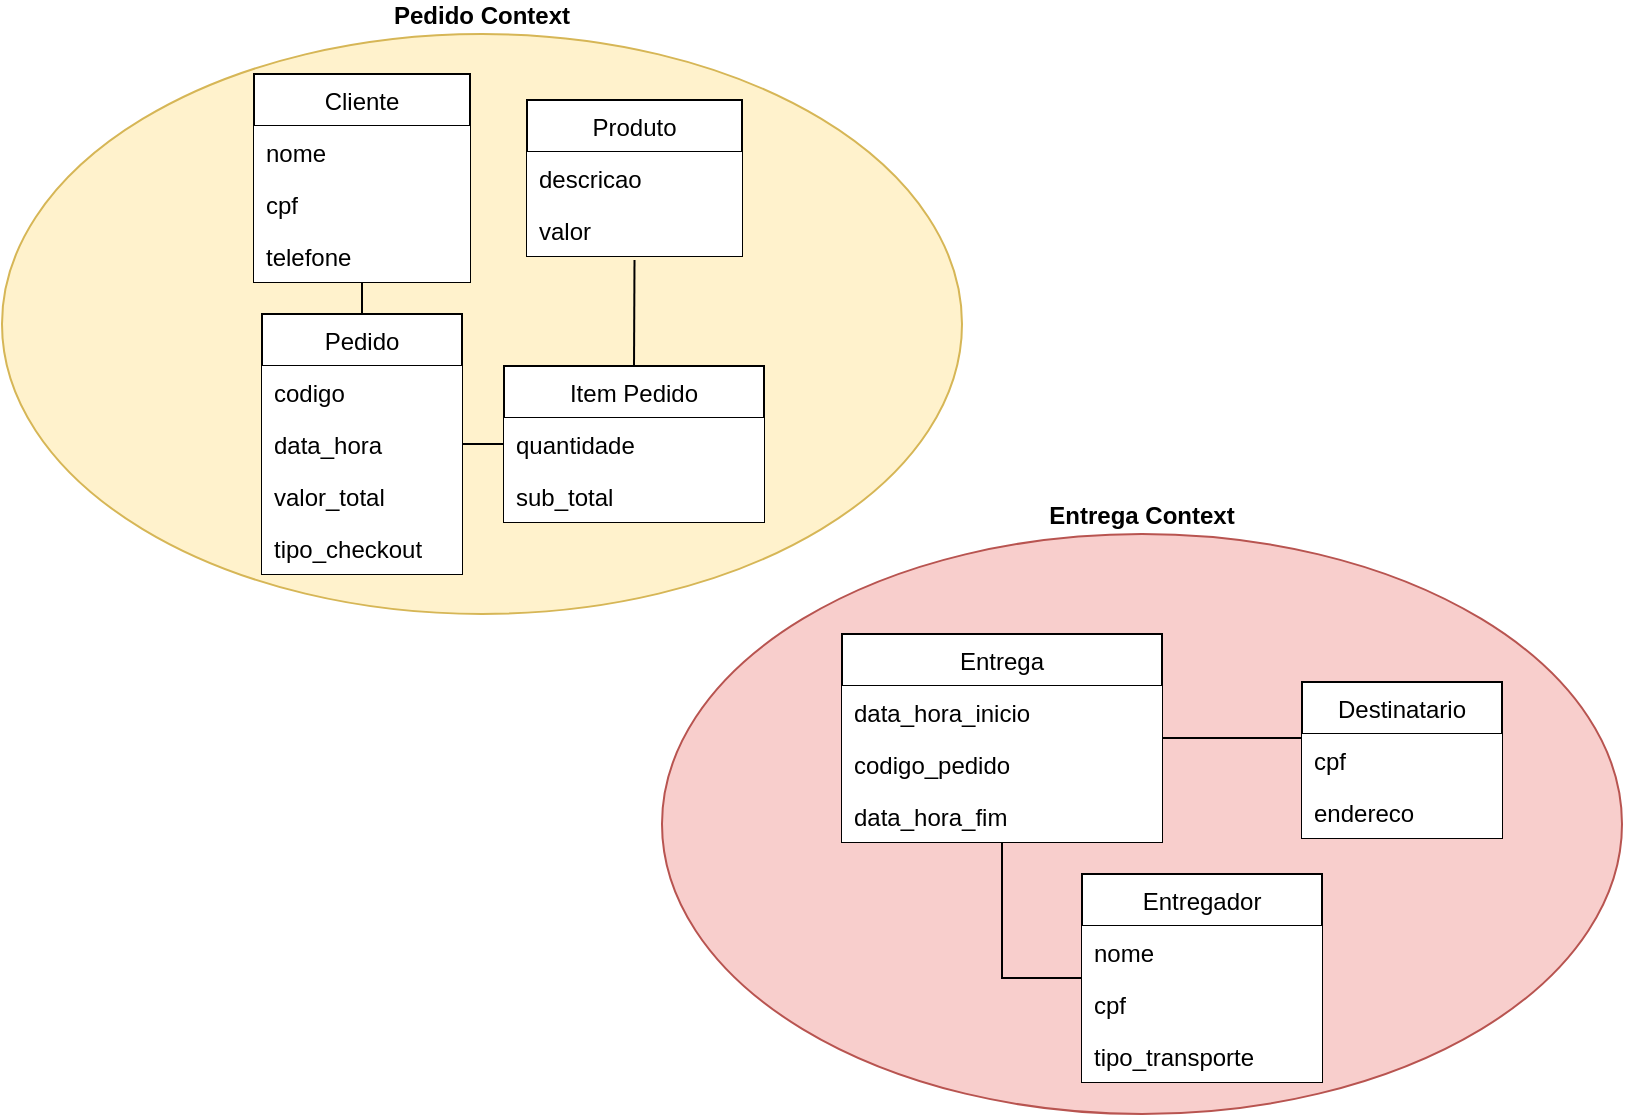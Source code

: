 <mxfile version="14.9.3" type="github">
  <diagram id="qcqPcz8LdrNDXaNSJcfC" name="Page-1">
    <mxGraphModel dx="1422" dy="774" grid="1" gridSize="10" guides="1" tooltips="1" connect="1" arrows="1" fold="1" page="1" pageScale="1" pageWidth="850" pageHeight="1100" math="0" shadow="0">
      <root>
        <mxCell id="0" />
        <mxCell id="1" parent="0" />
        <mxCell id="J9RusMExjl6bTPECqHxw-5" value="&lt;b&gt;Pedido Context&lt;/b&gt;" style="ellipse;whiteSpace=wrap;html=1;labelPosition=center;verticalLabelPosition=top;align=center;verticalAlign=bottom;fillColor=#fff2cc;strokeColor=#d6b656;" parent="1" vertex="1">
          <mxGeometry x="40" y="210" width="480" height="290" as="geometry" />
        </mxCell>
        <mxCell id="J9RusMExjl6bTPECqHxw-8" value="&lt;b&gt;Entrega Context&lt;/b&gt;" style="ellipse;whiteSpace=wrap;html=1;labelPosition=center;verticalLabelPosition=top;align=center;verticalAlign=bottom;fillColor=#f8cecc;strokeColor=#b85450;" parent="1" vertex="1">
          <mxGeometry x="370" y="460" width="480" height="290" as="geometry" />
        </mxCell>
        <mxCell id="J9RusMExjl6bTPECqHxw-12" value="Cliente" style="swimlane;fontStyle=0;childLayout=stackLayout;horizontal=1;startSize=26;horizontalStack=0;resizeParent=1;resizeParentMax=0;resizeLast=0;collapsible=1;marginBottom=0;" parent="1" vertex="1">
          <mxGeometry x="166" y="230" width="108" height="104" as="geometry" />
        </mxCell>
        <mxCell id="J9RusMExjl6bTPECqHxw-13" value="nome" style="text;strokeColor=none;align=left;verticalAlign=top;spacingLeft=4;spacingRight=4;overflow=hidden;rotatable=0;points=[[0,0.5],[1,0.5]];portConstraint=eastwest;fillColor=#ffffff;" parent="J9RusMExjl6bTPECqHxw-12" vertex="1">
          <mxGeometry y="26" width="108" height="26" as="geometry" />
        </mxCell>
        <mxCell id="J9RusMExjl6bTPECqHxw-14" value="cpf" style="text;strokeColor=none;align=left;verticalAlign=top;spacingLeft=4;spacingRight=4;overflow=hidden;rotatable=0;points=[[0,0.5],[1,0.5]];portConstraint=eastwest;fillColor=#ffffff;" parent="J9RusMExjl6bTPECqHxw-12" vertex="1">
          <mxGeometry y="52" width="108" height="26" as="geometry" />
        </mxCell>
        <mxCell id="J9RusMExjl6bTPECqHxw-15" value="telefone" style="text;strokeColor=none;align=left;verticalAlign=top;spacingLeft=4;spacingRight=4;overflow=hidden;rotatable=0;points=[[0,0.5],[1,0.5]];portConstraint=eastwest;fillColor=#ffffff;" parent="J9RusMExjl6bTPECqHxw-12" vertex="1">
          <mxGeometry y="78" width="108" height="26" as="geometry" />
        </mxCell>
        <mxCell id="J9RusMExjl6bTPECqHxw-16" value="Produto" style="swimlane;fontStyle=0;childLayout=stackLayout;horizontal=1;startSize=26;horizontalStack=0;resizeParent=1;resizeParentMax=0;resizeLast=0;collapsible=1;marginBottom=0;" parent="1" vertex="1">
          <mxGeometry x="302.5" y="243" width="107.5" height="78" as="geometry" />
        </mxCell>
        <mxCell id="J9RusMExjl6bTPECqHxw-17" value="descricao" style="text;strokeColor=none;align=left;verticalAlign=top;spacingLeft=4;spacingRight=4;overflow=hidden;rotatable=0;points=[[0,0.5],[1,0.5]];portConstraint=eastwest;fillColor=#ffffff;" parent="J9RusMExjl6bTPECqHxw-16" vertex="1">
          <mxGeometry y="26" width="107.5" height="26" as="geometry" />
        </mxCell>
        <mxCell id="J9RusMExjl6bTPECqHxw-18" value="valor" style="text;strokeColor=none;align=left;verticalAlign=top;spacingLeft=4;spacingRight=4;overflow=hidden;rotatable=0;points=[[0,0.5],[1,0.5]];portConstraint=eastwest;fillColor=#ffffff;" parent="J9RusMExjl6bTPECqHxw-16" vertex="1">
          <mxGeometry y="52" width="107.5" height="26" as="geometry" />
        </mxCell>
        <mxCell id="J9RusMExjl6bTPECqHxw-23" style="rounded=0;orthogonalLoop=1;jettySize=auto;html=1;endArrow=none;endFill=0;exitX=0.5;exitY=0;exitDx=0;exitDy=0;" parent="1" source="J9RusMExjl6bTPECqHxw-20" target="J9RusMExjl6bTPECqHxw-15" edge="1">
          <mxGeometry relative="1" as="geometry" />
        </mxCell>
        <mxCell id="J9RusMExjl6bTPECqHxw-40" value="" style="edgeStyle=none;rounded=0;orthogonalLoop=1;jettySize=auto;html=1;endArrow=none;endFill=0;" parent="1" source="J9RusMExjl6bTPECqHxw-20" target="J9RusMExjl6bTPECqHxw-37" edge="1">
          <mxGeometry relative="1" as="geometry" />
        </mxCell>
        <mxCell id="J9RusMExjl6bTPECqHxw-20" value="Pedido" style="swimlane;fontStyle=0;childLayout=stackLayout;horizontal=1;startSize=26;horizontalStack=0;resizeParent=1;resizeParentMax=0;resizeLast=0;collapsible=1;marginBottom=0;" parent="1" vertex="1">
          <mxGeometry x="170" y="350" width="100" height="130" as="geometry" />
        </mxCell>
        <mxCell id="J9RusMExjl6bTPECqHxw-21" value="codigo" style="text;strokeColor=none;align=left;verticalAlign=top;spacingLeft=4;spacingRight=4;overflow=hidden;rotatable=0;points=[[0,0.5],[1,0.5]];portConstraint=eastwest;fillColor=#ffffff;" parent="J9RusMExjl6bTPECqHxw-20" vertex="1">
          <mxGeometry y="26" width="100" height="26" as="geometry" />
        </mxCell>
        <mxCell id="J9RusMExjl6bTPECqHxw-42" value="data_hora" style="text;strokeColor=none;align=left;verticalAlign=top;spacingLeft=4;spacingRight=4;overflow=hidden;rotatable=0;points=[[0,0.5],[1,0.5]];portConstraint=eastwest;fillColor=#ffffff;" parent="J9RusMExjl6bTPECqHxw-20" vertex="1">
          <mxGeometry y="52" width="100" height="26" as="geometry" />
        </mxCell>
        <mxCell id="J9RusMExjl6bTPECqHxw-22" value="valor_total" style="text;strokeColor=none;align=left;verticalAlign=top;spacingLeft=4;spacingRight=4;overflow=hidden;rotatable=0;points=[[0,0.5],[1,0.5]];portConstraint=eastwest;fillColor=#ffffff;" parent="J9RusMExjl6bTPECqHxw-20" vertex="1">
          <mxGeometry y="78" width="100" height="26" as="geometry" />
        </mxCell>
        <mxCell id="J9RusMExjl6bTPECqHxw-46" value="tipo_checkout" style="text;strokeColor=none;align=left;verticalAlign=top;spacingLeft=4;spacingRight=4;overflow=hidden;rotatable=0;points=[[0,0.5],[1,0.5]];portConstraint=eastwest;fillColor=#ffffff;" parent="J9RusMExjl6bTPECqHxw-20" vertex="1">
          <mxGeometry y="104" width="100" height="26" as="geometry" />
        </mxCell>
        <mxCell id="B9dJzq6lr1qufDHbFIm0-5" style="edgeStyle=none;rounded=0;orthogonalLoop=1;jettySize=auto;html=1;exitX=1;exitY=0.5;exitDx=0;exitDy=0;endArrow=none;endFill=0;entryX=0;entryY=0.077;entryDx=0;entryDy=0;entryPerimeter=0;" parent="1" source="J9RusMExjl6bTPECqHxw-28" target="J9RusMExjl6bTPECqHxw-34" edge="1">
          <mxGeometry relative="1" as="geometry">
            <mxPoint x="687" y="600" as="targetPoint" />
            <mxPoint x="642.5" y="574" as="sourcePoint" />
          </mxGeometry>
        </mxCell>
        <mxCell id="258nbnSrNhAqKWaCQSHZ-6" style="edgeStyle=orthogonalEdgeStyle;rounded=0;orthogonalLoop=1;jettySize=auto;html=1;entryX=0;entryY=0.5;entryDx=0;entryDy=0;endArrow=none;endFill=0;" edge="1" parent="1" source="J9RusMExjl6bTPECqHxw-28" target="258nbnSrNhAqKWaCQSHZ-2">
          <mxGeometry relative="1" as="geometry" />
        </mxCell>
        <mxCell id="J9RusMExjl6bTPECqHxw-28" value="Entrega" style="swimlane;fontStyle=0;childLayout=stackLayout;horizontal=1;startSize=26;horizontalStack=0;resizeParent=1;resizeParentMax=0;resizeLast=0;collapsible=1;marginBottom=0;" parent="1" vertex="1">
          <mxGeometry x="460" y="510" width="160" height="104" as="geometry" />
        </mxCell>
        <mxCell id="J9RusMExjl6bTPECqHxw-30" value="data_hora_inicio" style="text;strokeColor=none;align=left;verticalAlign=top;spacingLeft=4;spacingRight=4;overflow=hidden;rotatable=0;points=[[0,0.5],[1,0.5]];portConstraint=eastwest;fillColor=#ffffff;" parent="J9RusMExjl6bTPECqHxw-28" vertex="1">
          <mxGeometry y="26" width="160" height="26" as="geometry" />
        </mxCell>
        <mxCell id="B9dJzq6lr1qufDHbFIm0-1" value="codigo_pedido" style="text;strokeColor=none;align=left;verticalAlign=top;spacingLeft=4;spacingRight=4;overflow=hidden;rotatable=0;points=[[0,0.5],[1,0.5]];portConstraint=eastwest;fillColor=#ffffff;" parent="J9RusMExjl6bTPECqHxw-28" vertex="1">
          <mxGeometry y="52" width="160" height="26" as="geometry" />
        </mxCell>
        <mxCell id="258nbnSrNhAqKWaCQSHZ-1" value="data_hora_fim" style="text;strokeColor=none;align=left;verticalAlign=top;spacingLeft=4;spacingRight=4;overflow=hidden;rotatable=0;points=[[0,0.5],[1,0.5]];portConstraint=eastwest;fillColor=#ffffff;" vertex="1" parent="J9RusMExjl6bTPECqHxw-28">
          <mxGeometry y="78" width="160" height="26" as="geometry" />
        </mxCell>
        <mxCell id="J9RusMExjl6bTPECqHxw-31" value="Destinatario" style="swimlane;fontStyle=0;childLayout=stackLayout;horizontal=1;startSize=26;horizontalStack=0;resizeParent=1;resizeParentMax=0;resizeLast=0;collapsible=1;marginBottom=0;" parent="1" vertex="1">
          <mxGeometry x="690" y="534" width="100" height="78" as="geometry" />
        </mxCell>
        <mxCell id="J9RusMExjl6bTPECqHxw-34" value="cpf" style="text;strokeColor=none;align=left;verticalAlign=top;spacingLeft=4;spacingRight=4;overflow=hidden;rotatable=0;points=[[0,0.5],[1,0.5]];portConstraint=eastwest;fillColor=#ffffff;" parent="J9RusMExjl6bTPECqHxw-31" vertex="1">
          <mxGeometry y="26" width="100" height="26" as="geometry" />
        </mxCell>
        <mxCell id="B9dJzq6lr1qufDHbFIm0-3" value="endereco" style="text;strokeColor=none;align=left;verticalAlign=top;spacingLeft=4;spacingRight=4;overflow=hidden;rotatable=0;points=[[0,0.5],[1,0.5]];portConstraint=eastwest;fillColor=#ffffff;" parent="J9RusMExjl6bTPECqHxw-31" vertex="1">
          <mxGeometry y="52" width="100" height="26" as="geometry" />
        </mxCell>
        <mxCell id="J9RusMExjl6bTPECqHxw-39" style="rounded=0;orthogonalLoop=1;jettySize=auto;html=1;exitX=0.5;exitY=0;exitDx=0;exitDy=0;entryX=0.5;entryY=1.077;entryDx=0;entryDy=0;entryPerimeter=0;endArrow=none;endFill=0;" parent="1" source="J9RusMExjl6bTPECqHxw-36" target="J9RusMExjl6bTPECqHxw-18" edge="1">
          <mxGeometry relative="1" as="geometry" />
        </mxCell>
        <mxCell id="J9RusMExjl6bTPECqHxw-36" value="Item Pedido" style="swimlane;fontStyle=0;childLayout=stackLayout;horizontal=1;startSize=26;horizontalStack=0;resizeParent=1;resizeParentMax=0;resizeLast=0;collapsible=1;marginBottom=0;" parent="1" vertex="1">
          <mxGeometry x="291" y="376" width="130" height="78" as="geometry" />
        </mxCell>
        <mxCell id="J9RusMExjl6bTPECqHxw-37" value="quantidade" style="text;strokeColor=none;align=left;verticalAlign=top;spacingLeft=4;spacingRight=4;overflow=hidden;rotatable=0;points=[[0,0.5],[1,0.5]];portConstraint=eastwest;fillColor=#ffffff;" parent="J9RusMExjl6bTPECqHxw-36" vertex="1">
          <mxGeometry y="26" width="130" height="26" as="geometry" />
        </mxCell>
        <mxCell id="J9RusMExjl6bTPECqHxw-41" value="sub_total" style="text;strokeColor=none;align=left;verticalAlign=top;spacingLeft=4;spacingRight=4;overflow=hidden;rotatable=0;points=[[0,0.5],[1,0.5]];portConstraint=eastwest;fillColor=#ffffff;" parent="J9RusMExjl6bTPECqHxw-36" vertex="1">
          <mxGeometry y="52" width="130" height="26" as="geometry" />
        </mxCell>
        <mxCell id="258nbnSrNhAqKWaCQSHZ-2" value="Entregador" style="swimlane;fontStyle=0;childLayout=stackLayout;horizontal=1;startSize=26;horizontalStack=0;resizeParent=1;resizeParentMax=0;resizeLast=0;collapsible=1;marginBottom=0;" vertex="1" parent="1">
          <mxGeometry x="580" y="630" width="120" height="104" as="geometry" />
        </mxCell>
        <mxCell id="258nbnSrNhAqKWaCQSHZ-3" value="nome" style="text;strokeColor=none;align=left;verticalAlign=top;spacingLeft=4;spacingRight=4;overflow=hidden;rotatable=0;points=[[0,0.5],[1,0.5]];portConstraint=eastwest;fillColor=#ffffff;" vertex="1" parent="258nbnSrNhAqKWaCQSHZ-2">
          <mxGeometry y="26" width="120" height="26" as="geometry" />
        </mxCell>
        <mxCell id="258nbnSrNhAqKWaCQSHZ-5" value="cpf" style="text;strokeColor=none;align=left;verticalAlign=top;spacingLeft=4;spacingRight=4;overflow=hidden;rotatable=0;points=[[0,0.5],[1,0.5]];portConstraint=eastwest;fillColor=#ffffff;" vertex="1" parent="258nbnSrNhAqKWaCQSHZ-2">
          <mxGeometry y="52" width="120" height="26" as="geometry" />
        </mxCell>
        <mxCell id="258nbnSrNhAqKWaCQSHZ-4" value="tipo_transporte" style="text;strokeColor=none;align=left;verticalAlign=top;spacingLeft=4;spacingRight=4;overflow=hidden;rotatable=0;points=[[0,0.5],[1,0.5]];portConstraint=eastwest;fillColor=#ffffff;" vertex="1" parent="258nbnSrNhAqKWaCQSHZ-2">
          <mxGeometry y="78" width="120" height="26" as="geometry" />
        </mxCell>
      </root>
    </mxGraphModel>
  </diagram>
</mxfile>
